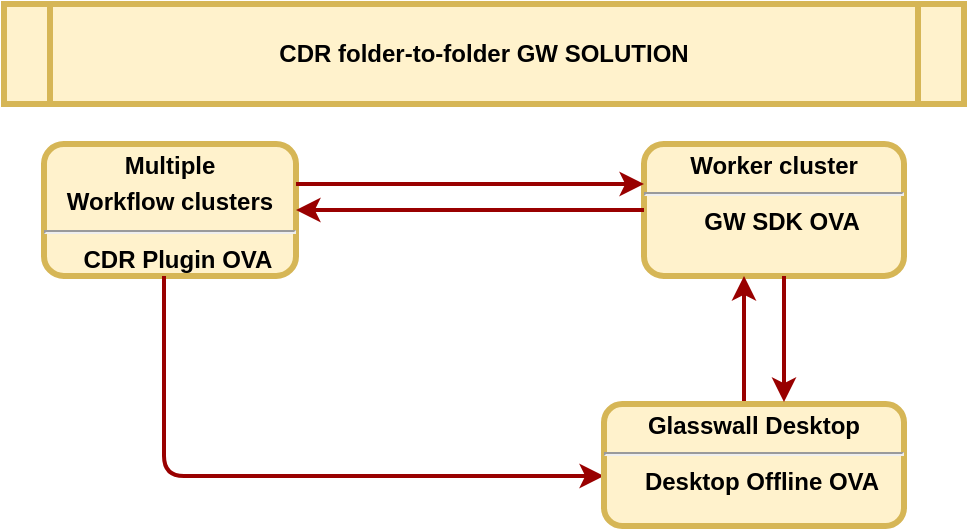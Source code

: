 <mxfile version="14.5.8" type="device"><diagram name="Page-1" id="c7558073-3199-34d8-9f00-42111426c3f3"><mxGraphModel dx="1038" dy="1716" grid="1" gridSize="10" guides="1" tooltips="1" connect="1" arrows="1" fold="1" page="1" pageScale="1" pageWidth="826" pageHeight="1169" background="#ffffff" math="0" shadow="0"><root><mxCell id="0"/><mxCell id="1" parent="0"/><mxCell id="2" value="&lt;p style=&quot;margin: 4px 0px 0px ; text-align: center&quot;&gt;&lt;strong&gt;Multiple&lt;/strong&gt;&lt;/p&gt;&lt;p style=&quot;margin: 4px 0px 0px ; text-align: center&quot;&gt;&lt;strong&gt;Workflow clusters&lt;/strong&gt;&lt;/p&gt;&lt;hr&gt;&lt;p style=&quot;margin: 0px ; margin-left: 8px&quot;&gt;CDR Plugin OVA&lt;/p&gt;" style="verticalAlign=middle;align=center;overflow=fill;fontSize=12;fontFamily=Helvetica;html=1;rounded=1;fontStyle=1;strokeWidth=3;fillColor=#fff2cc;strokeColor=#d6b656;" parent="1" vertex="1"><mxGeometry x="90" y="70" width="126" height="66" as="geometry"/></mxCell><mxCell id="5" value="CDR folder-to-folder GW SOLUTION" style="shape=process;whiteSpace=wrap;align=center;verticalAlign=middle;size=0.048;fontStyle=1;strokeWidth=3;fillColor=#fff2cc;strokeColor=#d6b656;" parent="1" vertex="1"><mxGeometry x="70" width="480" height="50" as="geometry"/></mxCell><mxCell id="6" value="&lt;p style=&quot;margin: 4px 0px 0px ; text-align: center&quot;&gt;&lt;strong&gt;Worker cluster&lt;/strong&gt;&lt;/p&gt;&lt;hr&gt;&lt;p style=&quot;margin: 0px ; margin-left: 8px&quot;&gt;GW SDK OVA&lt;/p&gt;" style="verticalAlign=middle;align=center;overflow=fill;fontSize=12;fontFamily=Helvetica;html=1;rounded=1;fontStyle=1;strokeWidth=3;fillColor=#fff2cc;strokeColor=#d6b656;" parent="1" vertex="1"><mxGeometry x="390" y="70" width="130" height="66" as="geometry"/></mxCell><mxCell id="55" value="" style="edgeStyle=elbowEdgeStyle;elbow=horizontal;strokeColor=#990000;strokeWidth=2" parent="1" target="2" edge="1"><mxGeometry width="100" height="100" relative="1" as="geometry"><mxPoint x="390" y="103" as="sourcePoint"/><mxPoint x="150" y="430" as="targetPoint"/><Array as="points"><mxPoint x="260" y="370"/></Array></mxGeometry></mxCell><mxCell id="56" value="" style="edgeStyle=elbowEdgeStyle;elbow=horizontal;strokeColor=#990000;strokeWidth=2" parent="1" source="2" edge="1"><mxGeometry width="100" height="100" relative="1" as="geometry"><mxPoint x="50" y="500" as="sourcePoint"/><mxPoint x="390" y="90" as="targetPoint"/><Array as="points"><mxPoint x="390" y="90"/><mxPoint x="280" y="360"/></Array></mxGeometry></mxCell><mxCell id="58" value="" style="edgeStyle=elbowEdgeStyle;elbow=horizontal;strokeColor=#990000;strokeWidth=2" parent="1" edge="1"><mxGeometry width="100" height="100" relative="1" as="geometry"><mxPoint x="440" y="206" as="sourcePoint"/><mxPoint x="440" y="136" as="targetPoint"/><Array as="points"><mxPoint x="440" y="186"/><mxPoint x="440" y="196"/><mxPoint x="440" y="6"/></Array></mxGeometry></mxCell><mxCell id="68" value="" style="edgeStyle=elbowEdgeStyle;elbow=horizontal;strokeColor=#990000;strokeWidth=2;" parent="1" edge="1"><mxGeometry width="100" height="100" relative="1" as="geometry"><mxPoint x="150" y="136" as="sourcePoint"/><mxPoint x="370" y="236" as="targetPoint"/><Array as="points"><mxPoint x="150" y="146"/><mxPoint x="160" y="117"/><mxPoint x="200" y="146"/><mxPoint x="230" y="126"/><mxPoint x="520" y="36"/><mxPoint x="570" y="276"/></Array></mxGeometry></mxCell><mxCell id="8" value="&lt;p style=&quot;margin: 4px 0px 0px ; text-align: center&quot;&gt;&lt;strong&gt;Glasswall Desktop&lt;/strong&gt;&lt;/p&gt;&lt;hr&gt;&lt;p style=&quot;margin: 0px ; margin-left: 8px&quot;&gt;Desktop Offline OVA&lt;/p&gt;" style="verticalAlign=middle;align=center;overflow=fill;fontSize=12;fontFamily=Helvetica;html=1;rounded=1;fontStyle=1;strokeWidth=3;fillColor=#fff2cc;strokeColor=#d6b656;" parent="1" vertex="1"><mxGeometry x="370" y="200" width="150" height="61" as="geometry"/></mxCell><mxCell id="p9tpCQf74HTYL-xHBwO3-98" value="" style="edgeStyle=elbowEdgeStyle;elbow=horizontal;strokeColor=#990000;strokeWidth=2;entryX=0.603;entryY=-0.016;entryDx=0;entryDy=0;entryPerimeter=0;" edge="1" parent="1" target="8"><mxGeometry width="100" height="100" relative="1" as="geometry"><mxPoint x="460" y="136" as="sourcePoint"/><mxPoint x="460" y="216" as="targetPoint"/><Array as="points"><mxPoint x="460" y="146"/></Array></mxGeometry></mxCell></root></mxGraphModel></diagram></mxfile>